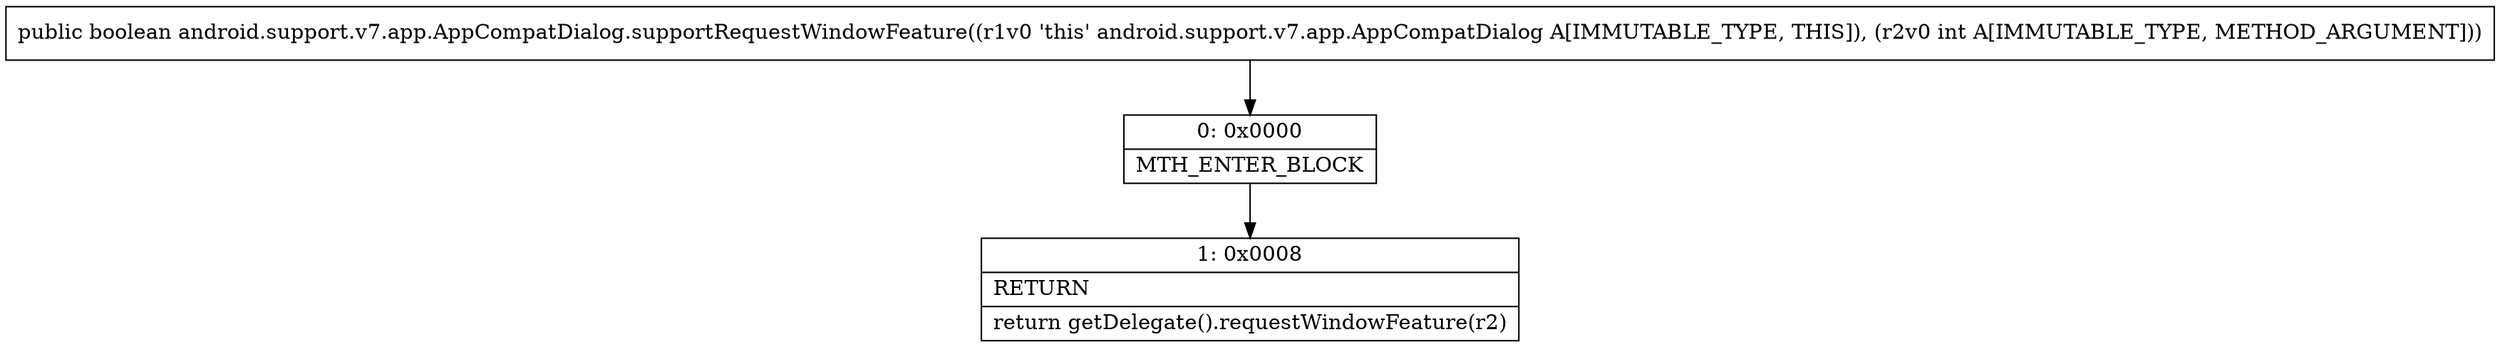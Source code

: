 digraph "CFG forandroid.support.v7.app.AppCompatDialog.supportRequestWindowFeature(I)Z" {
Node_0 [shape=record,label="{0\:\ 0x0000|MTH_ENTER_BLOCK\l}"];
Node_1 [shape=record,label="{1\:\ 0x0008|RETURN\l|return getDelegate().requestWindowFeature(r2)\l}"];
MethodNode[shape=record,label="{public boolean android.support.v7.app.AppCompatDialog.supportRequestWindowFeature((r1v0 'this' android.support.v7.app.AppCompatDialog A[IMMUTABLE_TYPE, THIS]), (r2v0 int A[IMMUTABLE_TYPE, METHOD_ARGUMENT])) }"];
MethodNode -> Node_0;
Node_0 -> Node_1;
}

